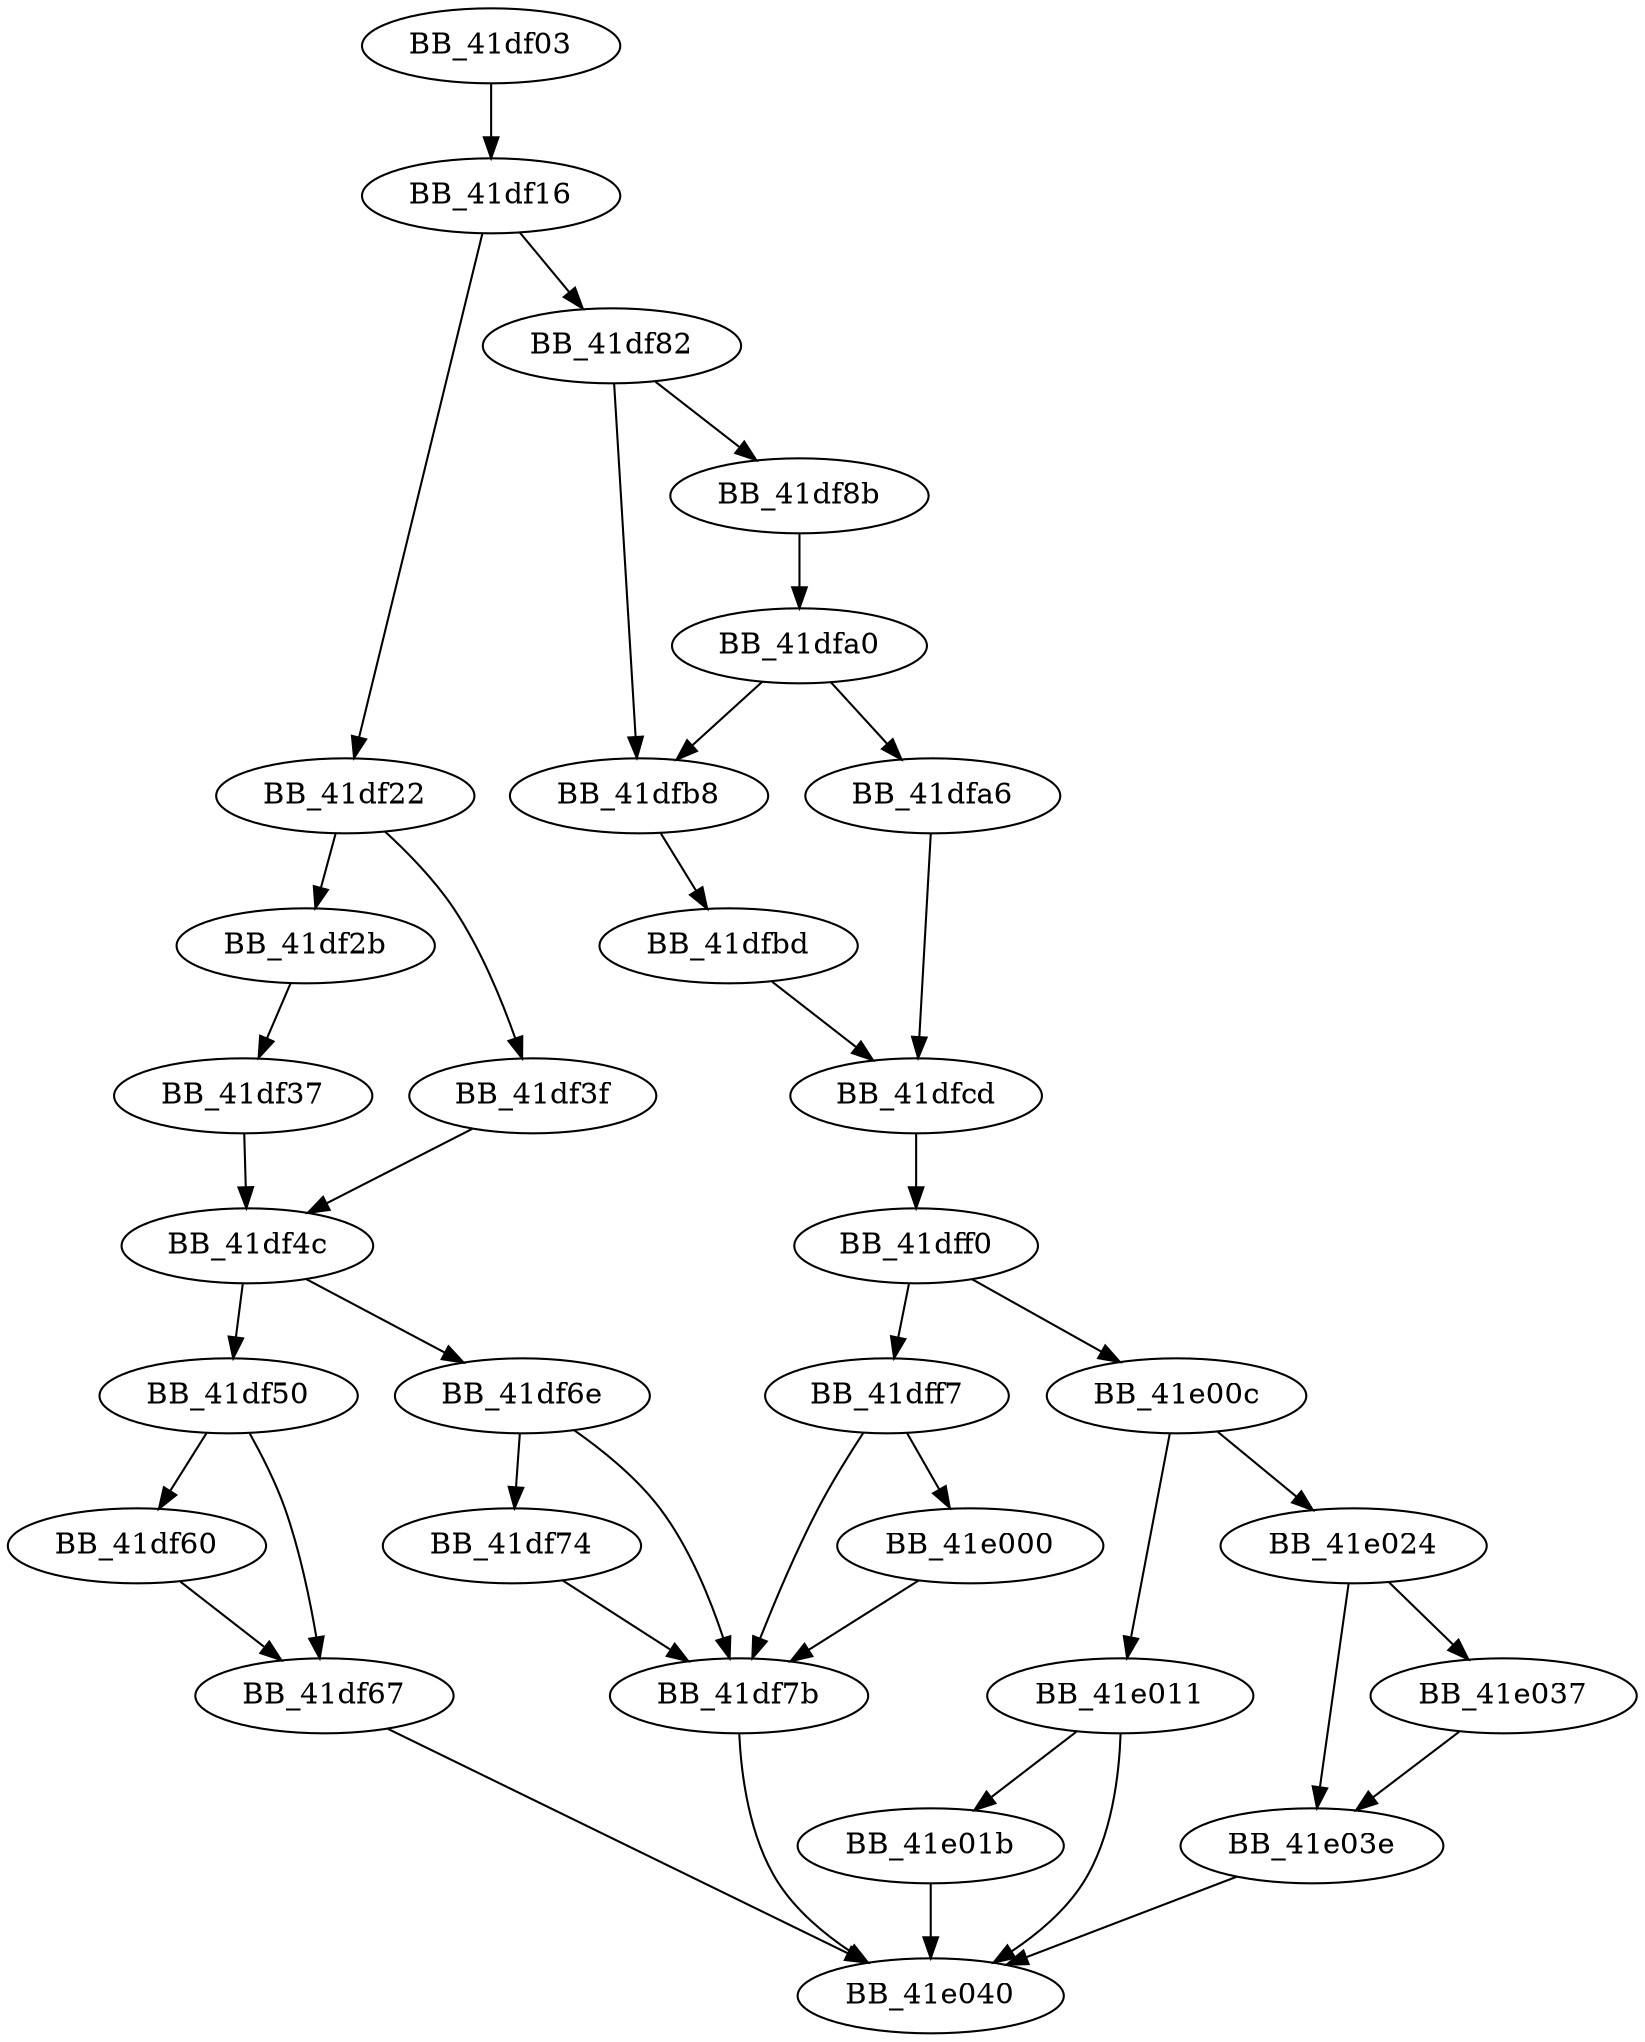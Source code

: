 DiGraph __tolower_l{
BB_41df03->BB_41df16
BB_41df16->BB_41df22
BB_41df16->BB_41df82
BB_41df22->BB_41df2b
BB_41df22->BB_41df3f
BB_41df2b->BB_41df37
BB_41df37->BB_41df4c
BB_41df3f->BB_41df4c
BB_41df4c->BB_41df50
BB_41df4c->BB_41df6e
BB_41df50->BB_41df60
BB_41df50->BB_41df67
BB_41df60->BB_41df67
BB_41df67->BB_41e040
BB_41df6e->BB_41df74
BB_41df6e->BB_41df7b
BB_41df74->BB_41df7b
BB_41df7b->BB_41e040
BB_41df82->BB_41df8b
BB_41df82->BB_41dfb8
BB_41df8b->BB_41dfa0
BB_41dfa0->BB_41dfa6
BB_41dfa0->BB_41dfb8
BB_41dfa6->BB_41dfcd
BB_41dfb8->BB_41dfbd
BB_41dfbd->BB_41dfcd
BB_41dfcd->BB_41dff0
BB_41dff0->BB_41dff7
BB_41dff0->BB_41e00c
BB_41dff7->BB_41df7b
BB_41dff7->BB_41e000
BB_41e000->BB_41df7b
BB_41e00c->BB_41e011
BB_41e00c->BB_41e024
BB_41e011->BB_41e01b
BB_41e011->BB_41e040
BB_41e01b->BB_41e040
BB_41e024->BB_41e037
BB_41e024->BB_41e03e
BB_41e037->BB_41e03e
BB_41e03e->BB_41e040
}
